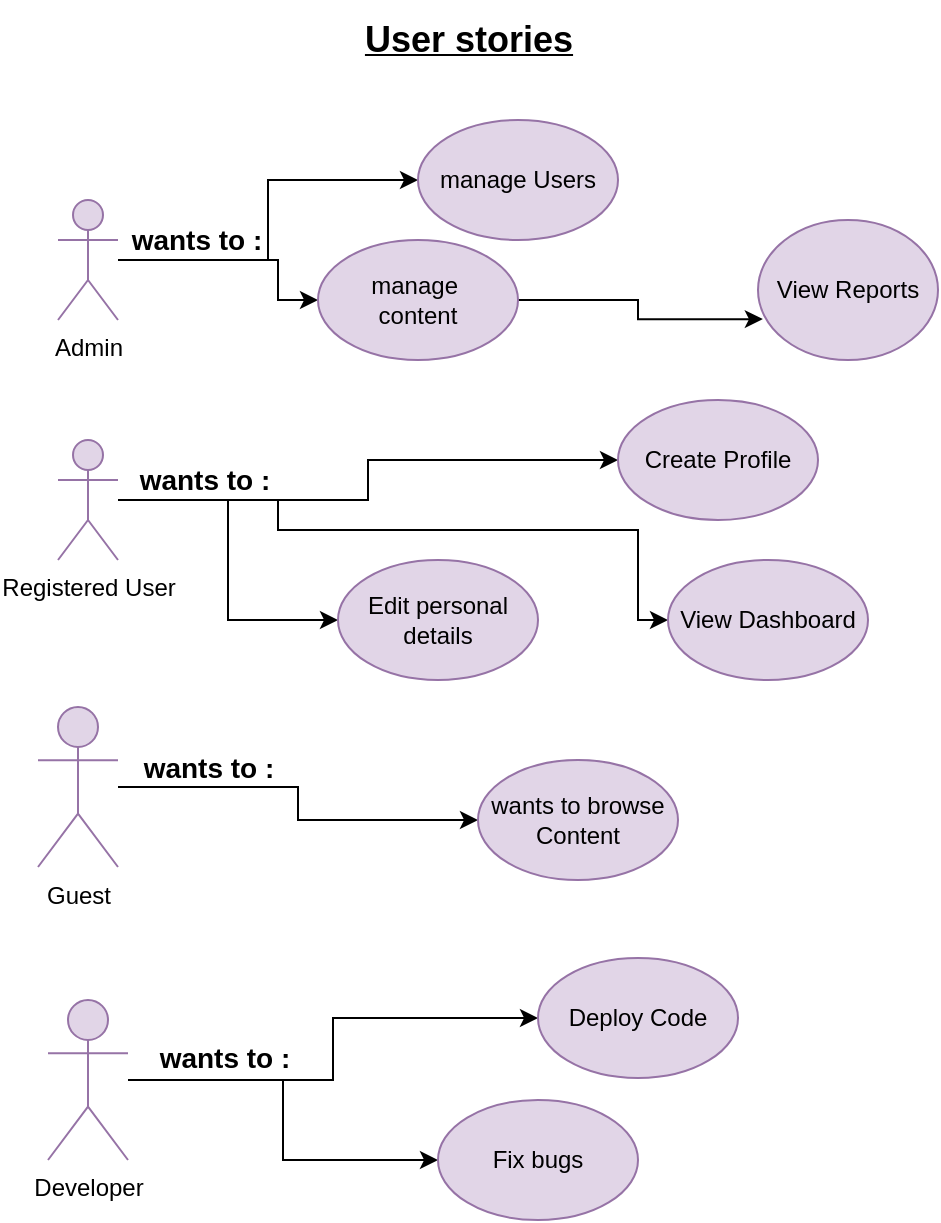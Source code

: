 <mxfile version="20.8.16" type="device"><diagram name="Page-1" id="z6u-DkWYbEGTdLD4Y6Z3"><mxGraphModel dx="836" dy="538" grid="1" gridSize="10" guides="1" tooltips="1" connect="1" arrows="1" fold="1" page="1" pageScale="1" pageWidth="1169" pageHeight="827" math="0" shadow="0"><root><mxCell id="0"/><mxCell id="1" parent="0"/><mxCell id="jeXqVE_zap1VhjhUZ_Jr-19" style="edgeStyle=orthogonalEdgeStyle;rounded=0;orthogonalLoop=1;jettySize=auto;html=1;" edge="1" parent="1" source="jeXqVE_zap1VhjhUZ_Jr-1" target="jeXqVE_zap1VhjhUZ_Jr-5"><mxGeometry relative="1" as="geometry"/></mxCell><mxCell id="jeXqVE_zap1VhjhUZ_Jr-20" style="edgeStyle=orthogonalEdgeStyle;rounded=0;orthogonalLoop=1;jettySize=auto;html=1;startArrow=none;" edge="1" parent="1" target="jeXqVE_zap1VhjhUZ_Jr-11"><mxGeometry relative="1" as="geometry"><mxPoint x="280.0" y="150" as="sourcePoint"/><Array as="points"><mxPoint x="290" y="150"/><mxPoint x="290" y="170"/></Array></mxGeometry></mxCell><mxCell id="jeXqVE_zap1VhjhUZ_Jr-1" value="Admin" style="shape=umlActor;verticalLabelPosition=bottom;verticalAlign=top;html=1;outlineConnect=0;fillColor=#e1d5e7;strokeColor=#9673a6;" vertex="1" parent="1"><mxGeometry x="180" y="120" width="30" height="60" as="geometry"/></mxCell><mxCell id="jeXqVE_zap1VhjhUZ_Jr-21" style="edgeStyle=orthogonalEdgeStyle;rounded=0;orthogonalLoop=1;jettySize=auto;html=1;entryX=0;entryY=0.5;entryDx=0;entryDy=0;" edge="1" parent="1" source="jeXqVE_zap1VhjhUZ_Jr-2" target="jeXqVE_zap1VhjhUZ_Jr-12"><mxGeometry relative="1" as="geometry"/></mxCell><mxCell id="jeXqVE_zap1VhjhUZ_Jr-22" style="edgeStyle=orthogonalEdgeStyle;rounded=0;orthogonalLoop=1;jettySize=auto;html=1;" edge="1" parent="1" source="jeXqVE_zap1VhjhUZ_Jr-2" target="jeXqVE_zap1VhjhUZ_Jr-13"><mxGeometry relative="1" as="geometry"/></mxCell><mxCell id="jeXqVE_zap1VhjhUZ_Jr-23" style="edgeStyle=orthogonalEdgeStyle;rounded=0;orthogonalLoop=1;jettySize=auto;html=1;entryX=0;entryY=0.5;entryDx=0;entryDy=0;" edge="1" parent="1" target="jeXqVE_zap1VhjhUZ_Jr-14"><mxGeometry relative="1" as="geometry"><mxPoint x="290" y="270" as="sourcePoint"/><mxPoint x="470" y="325" as="targetPoint"/><Array as="points"><mxPoint x="290" y="285"/><mxPoint x="470" y="285"/><mxPoint x="470" y="330"/></Array></mxGeometry></mxCell><mxCell id="jeXqVE_zap1VhjhUZ_Jr-2" value="Registered User" style="shape=umlActor;verticalLabelPosition=bottom;verticalAlign=top;html=1;outlineConnect=0;fillColor=#e1d5e7;strokeColor=#9673a6;" vertex="1" parent="1"><mxGeometry x="180" y="240" width="30" height="60" as="geometry"/></mxCell><mxCell id="jeXqVE_zap1VhjhUZ_Jr-27" style="edgeStyle=orthogonalEdgeStyle;rounded=0;orthogonalLoop=1;jettySize=auto;html=1;entryX=0;entryY=0.5;entryDx=0;entryDy=0;" edge="1" parent="1" source="jeXqVE_zap1VhjhUZ_Jr-3" target="jeXqVE_zap1VhjhUZ_Jr-16"><mxGeometry relative="1" as="geometry"/></mxCell><mxCell id="jeXqVE_zap1VhjhUZ_Jr-28" style="edgeStyle=orthogonalEdgeStyle;rounded=0;orthogonalLoop=1;jettySize=auto;html=1;" edge="1" parent="1" source="jeXqVE_zap1VhjhUZ_Jr-3" target="jeXqVE_zap1VhjhUZ_Jr-17"><mxGeometry relative="1" as="geometry"/></mxCell><mxCell id="jeXqVE_zap1VhjhUZ_Jr-3" value="Developer" style="shape=umlActor;verticalLabelPosition=bottom;verticalAlign=top;html=1;outlineConnect=0;fillColor=#e1d5e7;strokeColor=#9673a6;" vertex="1" parent="1"><mxGeometry x="175" y="520" width="40" height="80" as="geometry"/></mxCell><mxCell id="jeXqVE_zap1VhjhUZ_Jr-29" style="edgeStyle=orthogonalEdgeStyle;rounded=0;orthogonalLoop=1;jettySize=auto;html=1;" edge="1" parent="1" source="jeXqVE_zap1VhjhUZ_Jr-4" target="jeXqVE_zap1VhjhUZ_Jr-15"><mxGeometry relative="1" as="geometry"/></mxCell><mxCell id="jeXqVE_zap1VhjhUZ_Jr-4" value="Guest" style="shape=umlActor;verticalLabelPosition=bottom;verticalAlign=top;html=1;outlineConnect=0;fillColor=#e1d5e7;strokeColor=#9673a6;" vertex="1" parent="1"><mxGeometry x="170" y="373.5" width="40" height="80" as="geometry"/></mxCell><mxCell id="jeXqVE_zap1VhjhUZ_Jr-5" value="manage Users" style="ellipse;whiteSpace=wrap;html=1;fillColor=#e1d5e7;strokeColor=#9673a6;" vertex="1" parent="1"><mxGeometry x="360" y="80" width="100" height="60" as="geometry"/></mxCell><mxCell id="jeXqVE_zap1VhjhUZ_Jr-9" value="View Reports" style="ellipse;whiteSpace=wrap;html=1;fillColor=#e1d5e7;strokeColor=#9673a6;" vertex="1" parent="1"><mxGeometry x="530" y="130" width="90" height="70" as="geometry"/></mxCell><mxCell id="jeXqVE_zap1VhjhUZ_Jr-18" style="edgeStyle=orthogonalEdgeStyle;rounded=0;orthogonalLoop=1;jettySize=auto;html=1;entryX=0.027;entryY=0.708;entryDx=0;entryDy=0;entryPerimeter=0;" edge="1" parent="1" source="jeXqVE_zap1VhjhUZ_Jr-11" target="jeXqVE_zap1VhjhUZ_Jr-9"><mxGeometry relative="1" as="geometry"/></mxCell><mxCell id="jeXqVE_zap1VhjhUZ_Jr-11" value="manage&amp;nbsp;&lt;br&gt;content" style="ellipse;whiteSpace=wrap;html=1;fillColor=#e1d5e7;strokeColor=#9673a6;" vertex="1" parent="1"><mxGeometry x="310" y="140" width="100" height="60" as="geometry"/></mxCell><mxCell id="jeXqVE_zap1VhjhUZ_Jr-12" value="Create Profile" style="ellipse;whiteSpace=wrap;html=1;fillColor=#e1d5e7;strokeColor=#9673a6;" vertex="1" parent="1"><mxGeometry x="460" y="220" width="100" height="60" as="geometry"/></mxCell><mxCell id="jeXqVE_zap1VhjhUZ_Jr-13" value="Edit personal details" style="ellipse;whiteSpace=wrap;html=1;fillColor=#e1d5e7;strokeColor=#9673a6;" vertex="1" parent="1"><mxGeometry x="320" y="300" width="100" height="60" as="geometry"/></mxCell><mxCell id="jeXqVE_zap1VhjhUZ_Jr-14" value="View Dashboard" style="ellipse;whiteSpace=wrap;html=1;fillColor=#e1d5e7;strokeColor=#9673a6;" vertex="1" parent="1"><mxGeometry x="485" y="300" width="100" height="60" as="geometry"/></mxCell><mxCell id="jeXqVE_zap1VhjhUZ_Jr-15" value="wants to browse Content" style="ellipse;whiteSpace=wrap;html=1;fillColor=#e1d5e7;strokeColor=#9673a6;" vertex="1" parent="1"><mxGeometry x="390" y="400" width="100" height="60" as="geometry"/></mxCell><mxCell id="jeXqVE_zap1VhjhUZ_Jr-16" value="Deploy Code" style="ellipse;whiteSpace=wrap;html=1;fillColor=#e1d5e7;strokeColor=#9673a6;" vertex="1" parent="1"><mxGeometry x="420" y="499" width="100" height="60" as="geometry"/></mxCell><mxCell id="jeXqVE_zap1VhjhUZ_Jr-17" value="Fix bugs" style="ellipse;whiteSpace=wrap;html=1;fillColor=#e1d5e7;strokeColor=#9673a6;" vertex="1" parent="1"><mxGeometry x="370" y="570" width="100" height="60" as="geometry"/></mxCell><mxCell id="jeXqVE_zap1VhjhUZ_Jr-24" value="wants to :" style="text;html=1;align=center;verticalAlign=middle;resizable=0;points=[];autosize=1;strokeColor=none;fillColor=none;fontStyle=1;fontSize=14;" vertex="1" parent="1"><mxGeometry x="208" y="245" width="90" height="30" as="geometry"/></mxCell><mxCell id="jeXqVE_zap1VhjhUZ_Jr-30" value="wants to :" style="text;html=1;align=center;verticalAlign=middle;resizable=0;points=[];autosize=1;strokeColor=none;fillColor=none;fontStyle=1;fontSize=14;" vertex="1" parent="1"><mxGeometry x="204" y="125" width="90" height="30" as="geometry"/></mxCell><mxCell id="jeXqVE_zap1VhjhUZ_Jr-31" value="wants to :" style="text;html=1;align=center;verticalAlign=middle;resizable=0;points=[];autosize=1;strokeColor=none;fillColor=none;fontStyle=1;fontSize=14;" vertex="1" parent="1"><mxGeometry x="210" y="389" width="90" height="30" as="geometry"/></mxCell><mxCell id="jeXqVE_zap1VhjhUZ_Jr-32" value="wants to :" style="text;html=1;align=center;verticalAlign=middle;resizable=0;points=[];autosize=1;strokeColor=none;fillColor=none;fontStyle=1;fontSize=14;" vertex="1" parent="1"><mxGeometry x="218" y="534" width="90" height="30" as="geometry"/></mxCell><mxCell id="jeXqVE_zap1VhjhUZ_Jr-33" value="&lt;b&gt;&lt;font style=&quot;font-size: 18px;&quot;&gt;&lt;u&gt;User stories&lt;/u&gt;&lt;/font&gt;&lt;/b&gt;" style="text;html=1;align=center;verticalAlign=middle;resizable=0;points=[];autosize=1;strokeColor=none;fillColor=none;fontSize=14;" vertex="1" parent="1"><mxGeometry x="320" y="20" width="130" height="40" as="geometry"/></mxCell></root></mxGraphModel></diagram></mxfile>